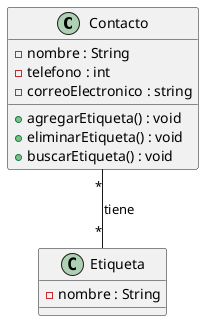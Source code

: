 @startuml

class Contacto {

- nombre : String
- telefono : int
- correoElectronico : string

+ agregarEtiqueta() : void
+ eliminarEtiqueta() : void
+ buscarEtiqueta() : void
}

class Etiqueta {

- nombre : String

}

Contacto "*" -- "*" Etiqueta : tiene






@enduml